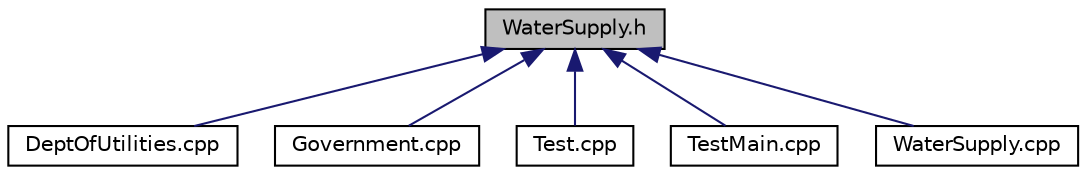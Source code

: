 digraph "WaterSupply.h"
{
 // LATEX_PDF_SIZE
  edge [fontname="Helvetica",fontsize="10",labelfontname="Helvetica",labelfontsize="10"];
  node [fontname="Helvetica",fontsize="10",shape=record];
  Node1 [label="WaterSupply.h",height=0.2,width=0.4,color="black", fillcolor="grey75", style="filled", fontcolor="black",tooltip="Header file for the WaterSupply class, responsible for managing water distribution and supply in the ..."];
  Node1 -> Node2 [dir="back",color="midnightblue",fontsize="10",style="solid"];
  Node2 [label="DeptOfUtilities.cpp",height=0.2,width=0.4,color="black", fillcolor="white", style="filled",URL="$DeptOfUtilities_8cpp.html",tooltip=" "];
  Node1 -> Node3 [dir="back",color="midnightblue",fontsize="10",style="solid"];
  Node3 [label="Government.cpp",height=0.2,width=0.4,color="black", fillcolor="white", style="filled",URL="$Government_8cpp.html",tooltip=" "];
  Node1 -> Node4 [dir="back",color="midnightblue",fontsize="10",style="solid"];
  Node4 [label="Test.cpp",height=0.2,width=0.4,color="black", fillcolor="white", style="filled",URL="$Test_8cpp.html",tooltip=" "];
  Node1 -> Node5 [dir="back",color="midnightblue",fontsize="10",style="solid"];
  Node5 [label="TestMain.cpp",height=0.2,width=0.4,color="black", fillcolor="white", style="filled",URL="$TestMain_8cpp.html",tooltip=" "];
  Node1 -> Node6 [dir="back",color="midnightblue",fontsize="10",style="solid"];
  Node6 [label="WaterSupply.cpp",height=0.2,width=0.4,color="black", fillcolor="white", style="filled",URL="$WaterSupply_8cpp.html",tooltip=" "];
}
